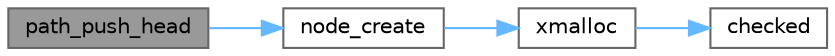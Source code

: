 digraph "path_push_head"
{
 // LATEX_PDF_SIZE
  bgcolor="transparent";
  edge [fontname=Helvetica,fontsize=10,labelfontname=Helvetica,labelfontsize=10];
  node [fontname=Helvetica,fontsize=10,shape=box,height=0.2,width=0.4];
  rankdir="LR";
  Node1 [label="path_push_head",height=0.2,width=0.4,color="gray40", fillcolor="grey60", style="filled", fontcolor="black",tooltip="append an action to the start of the path"];
  Node1 -> Node2 [color="steelblue1",style="solid"];
  Node2 [label="node_create",height=0.2,width=0.4,color="grey40", fillcolor="white", style="filled",URL="$path_8c.html#aff92e587423d8e459058a5c1bc60e64f",tooltip="alloc the node pointer"];
  Node2 -> Node3 [color="steelblue1",style="solid"];
  Node3 [label="xmalloc",height=0.2,width=0.4,color="grey40", fillcolor="white", style="filled",URL="$alloc_8c.html#a0803c926e3d15b7ca7758c9fe3e5ce7b",tooltip="alloc memory for a pointer."];
  Node3 -> Node4 [color="steelblue1",style="solid"];
  Node4 [label="checked",height=0.2,width=0.4,color="grey40", fillcolor="white", style="filled",URL="$alloc_8c.html#a59b81da0ba228faf2f8da90c0990c21f",tooltip="check if the the malloc allocate the memory."];
}
